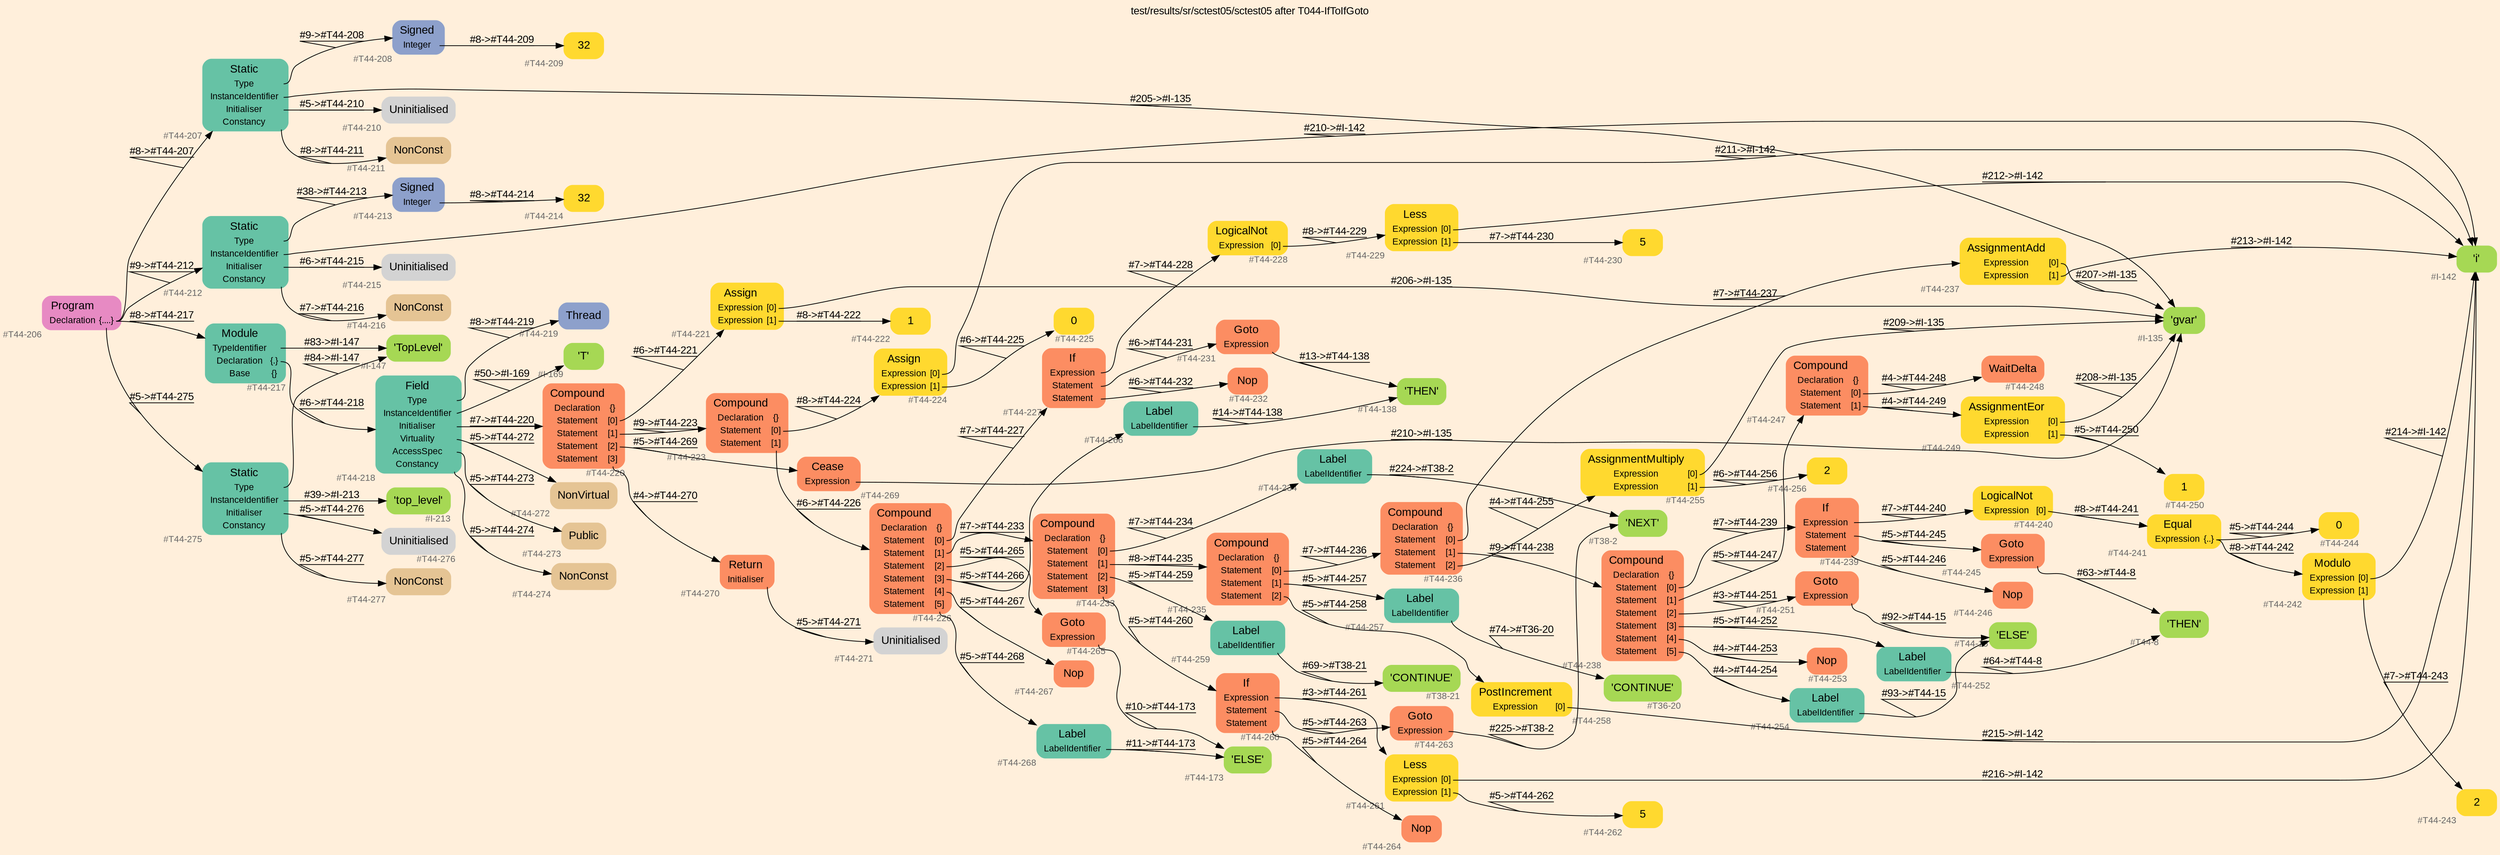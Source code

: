 digraph "test/results/sr/sctest05/sctest05 after T044-IfToIfGoto" {
label = "test/results/sr/sctest05/sctest05 after T044-IfToIfGoto"
labelloc = t
graph [
    rankdir = "LR"
    ranksep = 0.3
    bgcolor = antiquewhite1
    color = black
    fontcolor = black
    fontname = "Arial"
];
node [
    fontname = "Arial"
];
edge [
    fontname = "Arial"
];

// -------------------- node figure --------------------
// -------- block #T44-206 ----------
"#T44-206" [
    fillcolor = "/set28/4"
    xlabel = "#T44-206"
    fontsize = "12"
    fontcolor = grey40
    shape = "plaintext"
    label = <<TABLE BORDER="0" CELLBORDER="0" CELLSPACING="0">
     <TR><TD><FONT COLOR="black" POINT-SIZE="15">Program</FONT></TD></TR>
     <TR><TD><FONT COLOR="black" POINT-SIZE="12">Declaration</FONT></TD><TD PORT="port0"><FONT COLOR="black" POINT-SIZE="12">{....}</FONT></TD></TR>
    </TABLE>>
    style = "rounded,filled"
];

// -------- block #T44-207 ----------
"#T44-207" [
    fillcolor = "/set28/1"
    xlabel = "#T44-207"
    fontsize = "12"
    fontcolor = grey40
    shape = "plaintext"
    label = <<TABLE BORDER="0" CELLBORDER="0" CELLSPACING="0">
     <TR><TD><FONT COLOR="black" POINT-SIZE="15">Static</FONT></TD></TR>
     <TR><TD><FONT COLOR="black" POINT-SIZE="12">Type</FONT></TD><TD PORT="port0"></TD></TR>
     <TR><TD><FONT COLOR="black" POINT-SIZE="12">InstanceIdentifier</FONT></TD><TD PORT="port1"></TD></TR>
     <TR><TD><FONT COLOR="black" POINT-SIZE="12">Initialiser</FONT></TD><TD PORT="port2"></TD></TR>
     <TR><TD><FONT COLOR="black" POINT-SIZE="12">Constancy</FONT></TD><TD PORT="port3"></TD></TR>
    </TABLE>>
    style = "rounded,filled"
];

// -------- block #T44-208 ----------
"#T44-208" [
    fillcolor = "/set28/3"
    xlabel = "#T44-208"
    fontsize = "12"
    fontcolor = grey40
    shape = "plaintext"
    label = <<TABLE BORDER="0" CELLBORDER="0" CELLSPACING="0">
     <TR><TD><FONT COLOR="black" POINT-SIZE="15">Signed</FONT></TD></TR>
     <TR><TD><FONT COLOR="black" POINT-SIZE="12">Integer</FONT></TD><TD PORT="port0"></TD></TR>
    </TABLE>>
    style = "rounded,filled"
];

// -------- block #T44-209 ----------
"#T44-209" [
    fillcolor = "/set28/6"
    xlabel = "#T44-209"
    fontsize = "12"
    fontcolor = grey40
    shape = "plaintext"
    label = <<TABLE BORDER="0" CELLBORDER="0" CELLSPACING="0">
     <TR><TD><FONT COLOR="black" POINT-SIZE="15">32</FONT></TD></TR>
    </TABLE>>
    style = "rounded,filled"
];

// -------- block #I-135 ----------
"#I-135" [
    fillcolor = "/set28/5"
    xlabel = "#I-135"
    fontsize = "12"
    fontcolor = grey40
    shape = "plaintext"
    label = <<TABLE BORDER="0" CELLBORDER="0" CELLSPACING="0">
     <TR><TD><FONT COLOR="black" POINT-SIZE="15">'gvar'</FONT></TD></TR>
    </TABLE>>
    style = "rounded,filled"
];

// -------- block #T44-210 ----------
"#T44-210" [
    xlabel = "#T44-210"
    fontsize = "12"
    fontcolor = grey40
    shape = "plaintext"
    label = <<TABLE BORDER="0" CELLBORDER="0" CELLSPACING="0">
     <TR><TD><FONT COLOR="black" POINT-SIZE="15">Uninitialised</FONT></TD></TR>
    </TABLE>>
    style = "rounded,filled"
];

// -------- block #T44-211 ----------
"#T44-211" [
    fillcolor = "/set28/7"
    xlabel = "#T44-211"
    fontsize = "12"
    fontcolor = grey40
    shape = "plaintext"
    label = <<TABLE BORDER="0" CELLBORDER="0" CELLSPACING="0">
     <TR><TD><FONT COLOR="black" POINT-SIZE="15">NonConst</FONT></TD></TR>
    </TABLE>>
    style = "rounded,filled"
];

// -------- block #T44-212 ----------
"#T44-212" [
    fillcolor = "/set28/1"
    xlabel = "#T44-212"
    fontsize = "12"
    fontcolor = grey40
    shape = "plaintext"
    label = <<TABLE BORDER="0" CELLBORDER="0" CELLSPACING="0">
     <TR><TD><FONT COLOR="black" POINT-SIZE="15">Static</FONT></TD></TR>
     <TR><TD><FONT COLOR="black" POINT-SIZE="12">Type</FONT></TD><TD PORT="port0"></TD></TR>
     <TR><TD><FONT COLOR="black" POINT-SIZE="12">InstanceIdentifier</FONT></TD><TD PORT="port1"></TD></TR>
     <TR><TD><FONT COLOR="black" POINT-SIZE="12">Initialiser</FONT></TD><TD PORT="port2"></TD></TR>
     <TR><TD><FONT COLOR="black" POINT-SIZE="12">Constancy</FONT></TD><TD PORT="port3"></TD></TR>
    </TABLE>>
    style = "rounded,filled"
];

// -------- block #T44-213 ----------
"#T44-213" [
    fillcolor = "/set28/3"
    xlabel = "#T44-213"
    fontsize = "12"
    fontcolor = grey40
    shape = "plaintext"
    label = <<TABLE BORDER="0" CELLBORDER="0" CELLSPACING="0">
     <TR><TD><FONT COLOR="black" POINT-SIZE="15">Signed</FONT></TD></TR>
     <TR><TD><FONT COLOR="black" POINT-SIZE="12">Integer</FONT></TD><TD PORT="port0"></TD></TR>
    </TABLE>>
    style = "rounded,filled"
];

// -------- block #T44-214 ----------
"#T44-214" [
    fillcolor = "/set28/6"
    xlabel = "#T44-214"
    fontsize = "12"
    fontcolor = grey40
    shape = "plaintext"
    label = <<TABLE BORDER="0" CELLBORDER="0" CELLSPACING="0">
     <TR><TD><FONT COLOR="black" POINT-SIZE="15">32</FONT></TD></TR>
    </TABLE>>
    style = "rounded,filled"
];

// -------- block #I-142 ----------
"#I-142" [
    fillcolor = "/set28/5"
    xlabel = "#I-142"
    fontsize = "12"
    fontcolor = grey40
    shape = "plaintext"
    label = <<TABLE BORDER="0" CELLBORDER="0" CELLSPACING="0">
     <TR><TD><FONT COLOR="black" POINT-SIZE="15">'i'</FONT></TD></TR>
    </TABLE>>
    style = "rounded,filled"
];

// -------- block #T44-215 ----------
"#T44-215" [
    xlabel = "#T44-215"
    fontsize = "12"
    fontcolor = grey40
    shape = "plaintext"
    label = <<TABLE BORDER="0" CELLBORDER="0" CELLSPACING="0">
     <TR><TD><FONT COLOR="black" POINT-SIZE="15">Uninitialised</FONT></TD></TR>
    </TABLE>>
    style = "rounded,filled"
];

// -------- block #T44-216 ----------
"#T44-216" [
    fillcolor = "/set28/7"
    xlabel = "#T44-216"
    fontsize = "12"
    fontcolor = grey40
    shape = "plaintext"
    label = <<TABLE BORDER="0" CELLBORDER="0" CELLSPACING="0">
     <TR><TD><FONT COLOR="black" POINT-SIZE="15">NonConst</FONT></TD></TR>
    </TABLE>>
    style = "rounded,filled"
];

// -------- block #T44-217 ----------
"#T44-217" [
    fillcolor = "/set28/1"
    xlabel = "#T44-217"
    fontsize = "12"
    fontcolor = grey40
    shape = "plaintext"
    label = <<TABLE BORDER="0" CELLBORDER="0" CELLSPACING="0">
     <TR><TD><FONT COLOR="black" POINT-SIZE="15">Module</FONT></TD></TR>
     <TR><TD><FONT COLOR="black" POINT-SIZE="12">TypeIdentifier</FONT></TD><TD PORT="port0"></TD></TR>
     <TR><TD><FONT COLOR="black" POINT-SIZE="12">Declaration</FONT></TD><TD PORT="port1"><FONT COLOR="black" POINT-SIZE="12">{.}</FONT></TD></TR>
     <TR><TD><FONT COLOR="black" POINT-SIZE="12">Base</FONT></TD><TD PORT="port2"><FONT COLOR="black" POINT-SIZE="12">{}</FONT></TD></TR>
    </TABLE>>
    style = "rounded,filled"
];

// -------- block #I-147 ----------
"#I-147" [
    fillcolor = "/set28/5"
    xlabel = "#I-147"
    fontsize = "12"
    fontcolor = grey40
    shape = "plaintext"
    label = <<TABLE BORDER="0" CELLBORDER="0" CELLSPACING="0">
     <TR><TD><FONT COLOR="black" POINT-SIZE="15">'TopLevel'</FONT></TD></TR>
    </TABLE>>
    style = "rounded,filled"
];

// -------- block #T44-218 ----------
"#T44-218" [
    fillcolor = "/set28/1"
    xlabel = "#T44-218"
    fontsize = "12"
    fontcolor = grey40
    shape = "plaintext"
    label = <<TABLE BORDER="0" CELLBORDER="0" CELLSPACING="0">
     <TR><TD><FONT COLOR="black" POINT-SIZE="15">Field</FONT></TD></TR>
     <TR><TD><FONT COLOR="black" POINT-SIZE="12">Type</FONT></TD><TD PORT="port0"></TD></TR>
     <TR><TD><FONT COLOR="black" POINT-SIZE="12">InstanceIdentifier</FONT></TD><TD PORT="port1"></TD></TR>
     <TR><TD><FONT COLOR="black" POINT-SIZE="12">Initialiser</FONT></TD><TD PORT="port2"></TD></TR>
     <TR><TD><FONT COLOR="black" POINT-SIZE="12">Virtuality</FONT></TD><TD PORT="port3"></TD></TR>
     <TR><TD><FONT COLOR="black" POINT-SIZE="12">AccessSpec</FONT></TD><TD PORT="port4"></TD></TR>
     <TR><TD><FONT COLOR="black" POINT-SIZE="12">Constancy</FONT></TD><TD PORT="port5"></TD></TR>
    </TABLE>>
    style = "rounded,filled"
];

// -------- block #T44-219 ----------
"#T44-219" [
    fillcolor = "/set28/3"
    xlabel = "#T44-219"
    fontsize = "12"
    fontcolor = grey40
    shape = "plaintext"
    label = <<TABLE BORDER="0" CELLBORDER="0" CELLSPACING="0">
     <TR><TD><FONT COLOR="black" POINT-SIZE="15">Thread</FONT></TD></TR>
    </TABLE>>
    style = "rounded,filled"
];

// -------- block #I-169 ----------
"#I-169" [
    fillcolor = "/set28/5"
    xlabel = "#I-169"
    fontsize = "12"
    fontcolor = grey40
    shape = "plaintext"
    label = <<TABLE BORDER="0" CELLBORDER="0" CELLSPACING="0">
     <TR><TD><FONT COLOR="black" POINT-SIZE="15">'T'</FONT></TD></TR>
    </TABLE>>
    style = "rounded,filled"
];

// -------- block #T44-220 ----------
"#T44-220" [
    fillcolor = "/set28/2"
    xlabel = "#T44-220"
    fontsize = "12"
    fontcolor = grey40
    shape = "plaintext"
    label = <<TABLE BORDER="0" CELLBORDER="0" CELLSPACING="0">
     <TR><TD><FONT COLOR="black" POINT-SIZE="15">Compound</FONT></TD></TR>
     <TR><TD><FONT COLOR="black" POINT-SIZE="12">Declaration</FONT></TD><TD PORT="port0"><FONT COLOR="black" POINT-SIZE="12">{}</FONT></TD></TR>
     <TR><TD><FONT COLOR="black" POINT-SIZE="12">Statement</FONT></TD><TD PORT="port1"><FONT COLOR="black" POINT-SIZE="12">[0]</FONT></TD></TR>
     <TR><TD><FONT COLOR="black" POINT-SIZE="12">Statement</FONT></TD><TD PORT="port2"><FONT COLOR="black" POINT-SIZE="12">[1]</FONT></TD></TR>
     <TR><TD><FONT COLOR="black" POINT-SIZE="12">Statement</FONT></TD><TD PORT="port3"><FONT COLOR="black" POINT-SIZE="12">[2]</FONT></TD></TR>
     <TR><TD><FONT COLOR="black" POINT-SIZE="12">Statement</FONT></TD><TD PORT="port4"><FONT COLOR="black" POINT-SIZE="12">[3]</FONT></TD></TR>
    </TABLE>>
    style = "rounded,filled"
];

// -------- block #T44-221 ----------
"#T44-221" [
    fillcolor = "/set28/6"
    xlabel = "#T44-221"
    fontsize = "12"
    fontcolor = grey40
    shape = "plaintext"
    label = <<TABLE BORDER="0" CELLBORDER="0" CELLSPACING="0">
     <TR><TD><FONT COLOR="black" POINT-SIZE="15">Assign</FONT></TD></TR>
     <TR><TD><FONT COLOR="black" POINT-SIZE="12">Expression</FONT></TD><TD PORT="port0"><FONT COLOR="black" POINT-SIZE="12">[0]</FONT></TD></TR>
     <TR><TD><FONT COLOR="black" POINT-SIZE="12">Expression</FONT></TD><TD PORT="port1"><FONT COLOR="black" POINT-SIZE="12">[1]</FONT></TD></TR>
    </TABLE>>
    style = "rounded,filled"
];

// -------- block #T44-222 ----------
"#T44-222" [
    fillcolor = "/set28/6"
    xlabel = "#T44-222"
    fontsize = "12"
    fontcolor = grey40
    shape = "plaintext"
    label = <<TABLE BORDER="0" CELLBORDER="0" CELLSPACING="0">
     <TR><TD><FONT COLOR="black" POINT-SIZE="15">1</FONT></TD></TR>
    </TABLE>>
    style = "rounded,filled"
];

// -------- block #T44-223 ----------
"#T44-223" [
    fillcolor = "/set28/2"
    xlabel = "#T44-223"
    fontsize = "12"
    fontcolor = grey40
    shape = "plaintext"
    label = <<TABLE BORDER="0" CELLBORDER="0" CELLSPACING="0">
     <TR><TD><FONT COLOR="black" POINT-SIZE="15">Compound</FONT></TD></TR>
     <TR><TD><FONT COLOR="black" POINT-SIZE="12">Declaration</FONT></TD><TD PORT="port0"><FONT COLOR="black" POINT-SIZE="12">{}</FONT></TD></TR>
     <TR><TD><FONT COLOR="black" POINT-SIZE="12">Statement</FONT></TD><TD PORT="port1"><FONT COLOR="black" POINT-SIZE="12">[0]</FONT></TD></TR>
     <TR><TD><FONT COLOR="black" POINT-SIZE="12">Statement</FONT></TD><TD PORT="port2"><FONT COLOR="black" POINT-SIZE="12">[1]</FONT></TD></TR>
    </TABLE>>
    style = "rounded,filled"
];

// -------- block #T44-224 ----------
"#T44-224" [
    fillcolor = "/set28/6"
    xlabel = "#T44-224"
    fontsize = "12"
    fontcolor = grey40
    shape = "plaintext"
    label = <<TABLE BORDER="0" CELLBORDER="0" CELLSPACING="0">
     <TR><TD><FONT COLOR="black" POINT-SIZE="15">Assign</FONT></TD></TR>
     <TR><TD><FONT COLOR="black" POINT-SIZE="12">Expression</FONT></TD><TD PORT="port0"><FONT COLOR="black" POINT-SIZE="12">[0]</FONT></TD></TR>
     <TR><TD><FONT COLOR="black" POINT-SIZE="12">Expression</FONT></TD><TD PORT="port1"><FONT COLOR="black" POINT-SIZE="12">[1]</FONT></TD></TR>
    </TABLE>>
    style = "rounded,filled"
];

// -------- block #T44-225 ----------
"#T44-225" [
    fillcolor = "/set28/6"
    xlabel = "#T44-225"
    fontsize = "12"
    fontcolor = grey40
    shape = "plaintext"
    label = <<TABLE BORDER="0" CELLBORDER="0" CELLSPACING="0">
     <TR><TD><FONT COLOR="black" POINT-SIZE="15">0</FONT></TD></TR>
    </TABLE>>
    style = "rounded,filled"
];

// -------- block #T44-226 ----------
"#T44-226" [
    fillcolor = "/set28/2"
    xlabel = "#T44-226"
    fontsize = "12"
    fontcolor = grey40
    shape = "plaintext"
    label = <<TABLE BORDER="0" CELLBORDER="0" CELLSPACING="0">
     <TR><TD><FONT COLOR="black" POINT-SIZE="15">Compound</FONT></TD></TR>
     <TR><TD><FONT COLOR="black" POINT-SIZE="12">Declaration</FONT></TD><TD PORT="port0"><FONT COLOR="black" POINT-SIZE="12">{}</FONT></TD></TR>
     <TR><TD><FONT COLOR="black" POINT-SIZE="12">Statement</FONT></TD><TD PORT="port1"><FONT COLOR="black" POINT-SIZE="12">[0]</FONT></TD></TR>
     <TR><TD><FONT COLOR="black" POINT-SIZE="12">Statement</FONT></TD><TD PORT="port2"><FONT COLOR="black" POINT-SIZE="12">[1]</FONT></TD></TR>
     <TR><TD><FONT COLOR="black" POINT-SIZE="12">Statement</FONT></TD><TD PORT="port3"><FONT COLOR="black" POINT-SIZE="12">[2]</FONT></TD></TR>
     <TR><TD><FONT COLOR="black" POINT-SIZE="12">Statement</FONT></TD><TD PORT="port4"><FONT COLOR="black" POINT-SIZE="12">[3]</FONT></TD></TR>
     <TR><TD><FONT COLOR="black" POINT-SIZE="12">Statement</FONT></TD><TD PORT="port5"><FONT COLOR="black" POINT-SIZE="12">[4]</FONT></TD></TR>
     <TR><TD><FONT COLOR="black" POINT-SIZE="12">Statement</FONT></TD><TD PORT="port6"><FONT COLOR="black" POINT-SIZE="12">[5]</FONT></TD></TR>
    </TABLE>>
    style = "rounded,filled"
];

// -------- block #T44-227 ----------
"#T44-227" [
    fillcolor = "/set28/2"
    xlabel = "#T44-227"
    fontsize = "12"
    fontcolor = grey40
    shape = "plaintext"
    label = <<TABLE BORDER="0" CELLBORDER="0" CELLSPACING="0">
     <TR><TD><FONT COLOR="black" POINT-SIZE="15">If</FONT></TD></TR>
     <TR><TD><FONT COLOR="black" POINT-SIZE="12">Expression</FONT></TD><TD PORT="port0"></TD></TR>
     <TR><TD><FONT COLOR="black" POINT-SIZE="12">Statement</FONT></TD><TD PORT="port1"></TD></TR>
     <TR><TD><FONT COLOR="black" POINT-SIZE="12">Statement</FONT></TD><TD PORT="port2"></TD></TR>
    </TABLE>>
    style = "rounded,filled"
];

// -------- block #T44-228 ----------
"#T44-228" [
    fillcolor = "/set28/6"
    xlabel = "#T44-228"
    fontsize = "12"
    fontcolor = grey40
    shape = "plaintext"
    label = <<TABLE BORDER="0" CELLBORDER="0" CELLSPACING="0">
     <TR><TD><FONT COLOR="black" POINT-SIZE="15">LogicalNot</FONT></TD></TR>
     <TR><TD><FONT COLOR="black" POINT-SIZE="12">Expression</FONT></TD><TD PORT="port0"><FONT COLOR="black" POINT-SIZE="12">[0]</FONT></TD></TR>
    </TABLE>>
    style = "rounded,filled"
];

// -------- block #T44-229 ----------
"#T44-229" [
    fillcolor = "/set28/6"
    xlabel = "#T44-229"
    fontsize = "12"
    fontcolor = grey40
    shape = "plaintext"
    label = <<TABLE BORDER="0" CELLBORDER="0" CELLSPACING="0">
     <TR><TD><FONT COLOR="black" POINT-SIZE="15">Less</FONT></TD></TR>
     <TR><TD><FONT COLOR="black" POINT-SIZE="12">Expression</FONT></TD><TD PORT="port0"><FONT COLOR="black" POINT-SIZE="12">[0]</FONT></TD></TR>
     <TR><TD><FONT COLOR="black" POINT-SIZE="12">Expression</FONT></TD><TD PORT="port1"><FONT COLOR="black" POINT-SIZE="12">[1]</FONT></TD></TR>
    </TABLE>>
    style = "rounded,filled"
];

// -------- block #T44-230 ----------
"#T44-230" [
    fillcolor = "/set28/6"
    xlabel = "#T44-230"
    fontsize = "12"
    fontcolor = grey40
    shape = "plaintext"
    label = <<TABLE BORDER="0" CELLBORDER="0" CELLSPACING="0">
     <TR><TD><FONT COLOR="black" POINT-SIZE="15">5</FONT></TD></TR>
    </TABLE>>
    style = "rounded,filled"
];

// -------- block #T44-231 ----------
"#T44-231" [
    fillcolor = "/set28/2"
    xlabel = "#T44-231"
    fontsize = "12"
    fontcolor = grey40
    shape = "plaintext"
    label = <<TABLE BORDER="0" CELLBORDER="0" CELLSPACING="0">
     <TR><TD><FONT COLOR="black" POINT-SIZE="15">Goto</FONT></TD></TR>
     <TR><TD><FONT COLOR="black" POINT-SIZE="12">Expression</FONT></TD><TD PORT="port0"></TD></TR>
    </TABLE>>
    style = "rounded,filled"
];

// -------- block #T44-138 ----------
"#T44-138" [
    fillcolor = "/set28/5"
    xlabel = "#T44-138"
    fontsize = "12"
    fontcolor = grey40
    shape = "plaintext"
    label = <<TABLE BORDER="0" CELLBORDER="0" CELLSPACING="0">
     <TR><TD><FONT COLOR="black" POINT-SIZE="15">'THEN'</FONT></TD></TR>
    </TABLE>>
    style = "rounded,filled"
];

// -------- block #T44-232 ----------
"#T44-232" [
    fillcolor = "/set28/2"
    xlabel = "#T44-232"
    fontsize = "12"
    fontcolor = grey40
    shape = "plaintext"
    label = <<TABLE BORDER="0" CELLBORDER="0" CELLSPACING="0">
     <TR><TD><FONT COLOR="black" POINT-SIZE="15">Nop</FONT></TD></TR>
    </TABLE>>
    style = "rounded,filled"
];

// -------- block #T44-233 ----------
"#T44-233" [
    fillcolor = "/set28/2"
    xlabel = "#T44-233"
    fontsize = "12"
    fontcolor = grey40
    shape = "plaintext"
    label = <<TABLE BORDER="0" CELLBORDER="0" CELLSPACING="0">
     <TR><TD><FONT COLOR="black" POINT-SIZE="15">Compound</FONT></TD></TR>
     <TR><TD><FONT COLOR="black" POINT-SIZE="12">Declaration</FONT></TD><TD PORT="port0"><FONT COLOR="black" POINT-SIZE="12">{}</FONT></TD></TR>
     <TR><TD><FONT COLOR="black" POINT-SIZE="12">Statement</FONT></TD><TD PORT="port1"><FONT COLOR="black" POINT-SIZE="12">[0]</FONT></TD></TR>
     <TR><TD><FONT COLOR="black" POINT-SIZE="12">Statement</FONT></TD><TD PORT="port2"><FONT COLOR="black" POINT-SIZE="12">[1]</FONT></TD></TR>
     <TR><TD><FONT COLOR="black" POINT-SIZE="12">Statement</FONT></TD><TD PORT="port3"><FONT COLOR="black" POINT-SIZE="12">[2]</FONT></TD></TR>
     <TR><TD><FONT COLOR="black" POINT-SIZE="12">Statement</FONT></TD><TD PORT="port4"><FONT COLOR="black" POINT-SIZE="12">[3]</FONT></TD></TR>
    </TABLE>>
    style = "rounded,filled"
];

// -------- block #T44-234 ----------
"#T44-234" [
    fillcolor = "/set28/1"
    xlabel = "#T44-234"
    fontsize = "12"
    fontcolor = grey40
    shape = "plaintext"
    label = <<TABLE BORDER="0" CELLBORDER="0" CELLSPACING="0">
     <TR><TD><FONT COLOR="black" POINT-SIZE="15">Label</FONT></TD></TR>
     <TR><TD><FONT COLOR="black" POINT-SIZE="12">LabelIdentifier</FONT></TD><TD PORT="port0"></TD></TR>
    </TABLE>>
    style = "rounded,filled"
];

// -------- block #T38-2 ----------
"#T38-2" [
    fillcolor = "/set28/5"
    xlabel = "#T38-2"
    fontsize = "12"
    fontcolor = grey40
    shape = "plaintext"
    label = <<TABLE BORDER="0" CELLBORDER="0" CELLSPACING="0">
     <TR><TD><FONT COLOR="black" POINT-SIZE="15">'NEXT'</FONT></TD></TR>
    </TABLE>>
    style = "rounded,filled"
];

// -------- block #T44-235 ----------
"#T44-235" [
    fillcolor = "/set28/2"
    xlabel = "#T44-235"
    fontsize = "12"
    fontcolor = grey40
    shape = "plaintext"
    label = <<TABLE BORDER="0" CELLBORDER="0" CELLSPACING="0">
     <TR><TD><FONT COLOR="black" POINT-SIZE="15">Compound</FONT></TD></TR>
     <TR><TD><FONT COLOR="black" POINT-SIZE="12">Declaration</FONT></TD><TD PORT="port0"><FONT COLOR="black" POINT-SIZE="12">{}</FONT></TD></TR>
     <TR><TD><FONT COLOR="black" POINT-SIZE="12">Statement</FONT></TD><TD PORT="port1"><FONT COLOR="black" POINT-SIZE="12">[0]</FONT></TD></TR>
     <TR><TD><FONT COLOR="black" POINT-SIZE="12">Statement</FONT></TD><TD PORT="port2"><FONT COLOR="black" POINT-SIZE="12">[1]</FONT></TD></TR>
     <TR><TD><FONT COLOR="black" POINT-SIZE="12">Statement</FONT></TD><TD PORT="port3"><FONT COLOR="black" POINT-SIZE="12">[2]</FONT></TD></TR>
    </TABLE>>
    style = "rounded,filled"
];

// -------- block #T44-236 ----------
"#T44-236" [
    fillcolor = "/set28/2"
    xlabel = "#T44-236"
    fontsize = "12"
    fontcolor = grey40
    shape = "plaintext"
    label = <<TABLE BORDER="0" CELLBORDER="0" CELLSPACING="0">
     <TR><TD><FONT COLOR="black" POINT-SIZE="15">Compound</FONT></TD></TR>
     <TR><TD><FONT COLOR="black" POINT-SIZE="12">Declaration</FONT></TD><TD PORT="port0"><FONT COLOR="black" POINT-SIZE="12">{}</FONT></TD></TR>
     <TR><TD><FONT COLOR="black" POINT-SIZE="12">Statement</FONT></TD><TD PORT="port1"><FONT COLOR="black" POINT-SIZE="12">[0]</FONT></TD></TR>
     <TR><TD><FONT COLOR="black" POINT-SIZE="12">Statement</FONT></TD><TD PORT="port2"><FONT COLOR="black" POINT-SIZE="12">[1]</FONT></TD></TR>
     <TR><TD><FONT COLOR="black" POINT-SIZE="12">Statement</FONT></TD><TD PORT="port3"><FONT COLOR="black" POINT-SIZE="12">[2]</FONT></TD></TR>
    </TABLE>>
    style = "rounded,filled"
];

// -------- block #T44-237 ----------
"#T44-237" [
    fillcolor = "/set28/6"
    xlabel = "#T44-237"
    fontsize = "12"
    fontcolor = grey40
    shape = "plaintext"
    label = <<TABLE BORDER="0" CELLBORDER="0" CELLSPACING="0">
     <TR><TD><FONT COLOR="black" POINT-SIZE="15">AssignmentAdd</FONT></TD></TR>
     <TR><TD><FONT COLOR="black" POINT-SIZE="12">Expression</FONT></TD><TD PORT="port0"><FONT COLOR="black" POINT-SIZE="12">[0]</FONT></TD></TR>
     <TR><TD><FONT COLOR="black" POINT-SIZE="12">Expression</FONT></TD><TD PORT="port1"><FONT COLOR="black" POINT-SIZE="12">[1]</FONT></TD></TR>
    </TABLE>>
    style = "rounded,filled"
];

// -------- block #T44-238 ----------
"#T44-238" [
    fillcolor = "/set28/2"
    xlabel = "#T44-238"
    fontsize = "12"
    fontcolor = grey40
    shape = "plaintext"
    label = <<TABLE BORDER="0" CELLBORDER="0" CELLSPACING="0">
     <TR><TD><FONT COLOR="black" POINT-SIZE="15">Compound</FONT></TD></TR>
     <TR><TD><FONT COLOR="black" POINT-SIZE="12">Declaration</FONT></TD><TD PORT="port0"><FONT COLOR="black" POINT-SIZE="12">{}</FONT></TD></TR>
     <TR><TD><FONT COLOR="black" POINT-SIZE="12">Statement</FONT></TD><TD PORT="port1"><FONT COLOR="black" POINT-SIZE="12">[0]</FONT></TD></TR>
     <TR><TD><FONT COLOR="black" POINT-SIZE="12">Statement</FONT></TD><TD PORT="port2"><FONT COLOR="black" POINT-SIZE="12">[1]</FONT></TD></TR>
     <TR><TD><FONT COLOR="black" POINT-SIZE="12">Statement</FONT></TD><TD PORT="port3"><FONT COLOR="black" POINT-SIZE="12">[2]</FONT></TD></TR>
     <TR><TD><FONT COLOR="black" POINT-SIZE="12">Statement</FONT></TD><TD PORT="port4"><FONT COLOR="black" POINT-SIZE="12">[3]</FONT></TD></TR>
     <TR><TD><FONT COLOR="black" POINT-SIZE="12">Statement</FONT></TD><TD PORT="port5"><FONT COLOR="black" POINT-SIZE="12">[4]</FONT></TD></TR>
     <TR><TD><FONT COLOR="black" POINT-SIZE="12">Statement</FONT></TD><TD PORT="port6"><FONT COLOR="black" POINT-SIZE="12">[5]</FONT></TD></TR>
    </TABLE>>
    style = "rounded,filled"
];

// -------- block #T44-239 ----------
"#T44-239" [
    fillcolor = "/set28/2"
    xlabel = "#T44-239"
    fontsize = "12"
    fontcolor = grey40
    shape = "plaintext"
    label = <<TABLE BORDER="0" CELLBORDER="0" CELLSPACING="0">
     <TR><TD><FONT COLOR="black" POINT-SIZE="15">If</FONT></TD></TR>
     <TR><TD><FONT COLOR="black" POINT-SIZE="12">Expression</FONT></TD><TD PORT="port0"></TD></TR>
     <TR><TD><FONT COLOR="black" POINT-SIZE="12">Statement</FONT></TD><TD PORT="port1"></TD></TR>
     <TR><TD><FONT COLOR="black" POINT-SIZE="12">Statement</FONT></TD><TD PORT="port2"></TD></TR>
    </TABLE>>
    style = "rounded,filled"
];

// -------- block #T44-240 ----------
"#T44-240" [
    fillcolor = "/set28/6"
    xlabel = "#T44-240"
    fontsize = "12"
    fontcolor = grey40
    shape = "plaintext"
    label = <<TABLE BORDER="0" CELLBORDER="0" CELLSPACING="0">
     <TR><TD><FONT COLOR="black" POINT-SIZE="15">LogicalNot</FONT></TD></TR>
     <TR><TD><FONT COLOR="black" POINT-SIZE="12">Expression</FONT></TD><TD PORT="port0"><FONT COLOR="black" POINT-SIZE="12">[0]</FONT></TD></TR>
    </TABLE>>
    style = "rounded,filled"
];

// -------- block #T44-241 ----------
"#T44-241" [
    fillcolor = "/set28/6"
    xlabel = "#T44-241"
    fontsize = "12"
    fontcolor = grey40
    shape = "plaintext"
    label = <<TABLE BORDER="0" CELLBORDER="0" CELLSPACING="0">
     <TR><TD><FONT COLOR="black" POINT-SIZE="15">Equal</FONT></TD></TR>
     <TR><TD><FONT COLOR="black" POINT-SIZE="12">Expression</FONT></TD><TD PORT="port0"><FONT COLOR="black" POINT-SIZE="12">{..}</FONT></TD></TR>
    </TABLE>>
    style = "rounded,filled"
];

// -------- block #T44-242 ----------
"#T44-242" [
    fillcolor = "/set28/6"
    xlabel = "#T44-242"
    fontsize = "12"
    fontcolor = grey40
    shape = "plaintext"
    label = <<TABLE BORDER="0" CELLBORDER="0" CELLSPACING="0">
     <TR><TD><FONT COLOR="black" POINT-SIZE="15">Modulo</FONT></TD></TR>
     <TR><TD><FONT COLOR="black" POINT-SIZE="12">Expression</FONT></TD><TD PORT="port0"><FONT COLOR="black" POINT-SIZE="12">[0]</FONT></TD></TR>
     <TR><TD><FONT COLOR="black" POINT-SIZE="12">Expression</FONT></TD><TD PORT="port1"><FONT COLOR="black" POINT-SIZE="12">[1]</FONT></TD></TR>
    </TABLE>>
    style = "rounded,filled"
];

// -------- block #T44-243 ----------
"#T44-243" [
    fillcolor = "/set28/6"
    xlabel = "#T44-243"
    fontsize = "12"
    fontcolor = grey40
    shape = "plaintext"
    label = <<TABLE BORDER="0" CELLBORDER="0" CELLSPACING="0">
     <TR><TD><FONT COLOR="black" POINT-SIZE="15">2</FONT></TD></TR>
    </TABLE>>
    style = "rounded,filled"
];

// -------- block #T44-244 ----------
"#T44-244" [
    fillcolor = "/set28/6"
    xlabel = "#T44-244"
    fontsize = "12"
    fontcolor = grey40
    shape = "plaintext"
    label = <<TABLE BORDER="0" CELLBORDER="0" CELLSPACING="0">
     <TR><TD><FONT COLOR="black" POINT-SIZE="15">0</FONT></TD></TR>
    </TABLE>>
    style = "rounded,filled"
];

// -------- block #T44-245 ----------
"#T44-245" [
    fillcolor = "/set28/2"
    xlabel = "#T44-245"
    fontsize = "12"
    fontcolor = grey40
    shape = "plaintext"
    label = <<TABLE BORDER="0" CELLBORDER="0" CELLSPACING="0">
     <TR><TD><FONT COLOR="black" POINT-SIZE="15">Goto</FONT></TD></TR>
     <TR><TD><FONT COLOR="black" POINT-SIZE="12">Expression</FONT></TD><TD PORT="port0"></TD></TR>
    </TABLE>>
    style = "rounded,filled"
];

// -------- block #T44-8 ----------
"#T44-8" [
    fillcolor = "/set28/5"
    xlabel = "#T44-8"
    fontsize = "12"
    fontcolor = grey40
    shape = "plaintext"
    label = <<TABLE BORDER="0" CELLBORDER="0" CELLSPACING="0">
     <TR><TD><FONT COLOR="black" POINT-SIZE="15">'THEN'</FONT></TD></TR>
    </TABLE>>
    style = "rounded,filled"
];

// -------- block #T44-246 ----------
"#T44-246" [
    fillcolor = "/set28/2"
    xlabel = "#T44-246"
    fontsize = "12"
    fontcolor = grey40
    shape = "plaintext"
    label = <<TABLE BORDER="0" CELLBORDER="0" CELLSPACING="0">
     <TR><TD><FONT COLOR="black" POINT-SIZE="15">Nop</FONT></TD></TR>
    </TABLE>>
    style = "rounded,filled"
];

// -------- block #T44-247 ----------
"#T44-247" [
    fillcolor = "/set28/2"
    xlabel = "#T44-247"
    fontsize = "12"
    fontcolor = grey40
    shape = "plaintext"
    label = <<TABLE BORDER="0" CELLBORDER="0" CELLSPACING="0">
     <TR><TD><FONT COLOR="black" POINT-SIZE="15">Compound</FONT></TD></TR>
     <TR><TD><FONT COLOR="black" POINT-SIZE="12">Declaration</FONT></TD><TD PORT="port0"><FONT COLOR="black" POINT-SIZE="12">{}</FONT></TD></TR>
     <TR><TD><FONT COLOR="black" POINT-SIZE="12">Statement</FONT></TD><TD PORT="port1"><FONT COLOR="black" POINT-SIZE="12">[0]</FONT></TD></TR>
     <TR><TD><FONT COLOR="black" POINT-SIZE="12">Statement</FONT></TD><TD PORT="port2"><FONT COLOR="black" POINT-SIZE="12">[1]</FONT></TD></TR>
    </TABLE>>
    style = "rounded,filled"
];

// -------- block #T44-248 ----------
"#T44-248" [
    fillcolor = "/set28/2"
    xlabel = "#T44-248"
    fontsize = "12"
    fontcolor = grey40
    shape = "plaintext"
    label = <<TABLE BORDER="0" CELLBORDER="0" CELLSPACING="0">
     <TR><TD><FONT COLOR="black" POINT-SIZE="15">WaitDelta</FONT></TD></TR>
    </TABLE>>
    style = "rounded,filled"
];

// -------- block #T44-249 ----------
"#T44-249" [
    fillcolor = "/set28/6"
    xlabel = "#T44-249"
    fontsize = "12"
    fontcolor = grey40
    shape = "plaintext"
    label = <<TABLE BORDER="0" CELLBORDER="0" CELLSPACING="0">
     <TR><TD><FONT COLOR="black" POINT-SIZE="15">AssignmentEor</FONT></TD></TR>
     <TR><TD><FONT COLOR="black" POINT-SIZE="12">Expression</FONT></TD><TD PORT="port0"><FONT COLOR="black" POINT-SIZE="12">[0]</FONT></TD></TR>
     <TR><TD><FONT COLOR="black" POINT-SIZE="12">Expression</FONT></TD><TD PORT="port1"><FONT COLOR="black" POINT-SIZE="12">[1]</FONT></TD></TR>
    </TABLE>>
    style = "rounded,filled"
];

// -------- block #T44-250 ----------
"#T44-250" [
    fillcolor = "/set28/6"
    xlabel = "#T44-250"
    fontsize = "12"
    fontcolor = grey40
    shape = "plaintext"
    label = <<TABLE BORDER="0" CELLBORDER="0" CELLSPACING="0">
     <TR><TD><FONT COLOR="black" POINT-SIZE="15">1</FONT></TD></TR>
    </TABLE>>
    style = "rounded,filled"
];

// -------- block #T44-251 ----------
"#T44-251" [
    fillcolor = "/set28/2"
    xlabel = "#T44-251"
    fontsize = "12"
    fontcolor = grey40
    shape = "plaintext"
    label = <<TABLE BORDER="0" CELLBORDER="0" CELLSPACING="0">
     <TR><TD><FONT COLOR="black" POINT-SIZE="15">Goto</FONT></TD></TR>
     <TR><TD><FONT COLOR="black" POINT-SIZE="12">Expression</FONT></TD><TD PORT="port0"></TD></TR>
    </TABLE>>
    style = "rounded,filled"
];

// -------- block #T44-15 ----------
"#T44-15" [
    fillcolor = "/set28/5"
    xlabel = "#T44-15"
    fontsize = "12"
    fontcolor = grey40
    shape = "plaintext"
    label = <<TABLE BORDER="0" CELLBORDER="0" CELLSPACING="0">
     <TR><TD><FONT COLOR="black" POINT-SIZE="15">'ELSE'</FONT></TD></TR>
    </TABLE>>
    style = "rounded,filled"
];

// -------- block #T44-252 ----------
"#T44-252" [
    fillcolor = "/set28/1"
    xlabel = "#T44-252"
    fontsize = "12"
    fontcolor = grey40
    shape = "plaintext"
    label = <<TABLE BORDER="0" CELLBORDER="0" CELLSPACING="0">
     <TR><TD><FONT COLOR="black" POINT-SIZE="15">Label</FONT></TD></TR>
     <TR><TD><FONT COLOR="black" POINT-SIZE="12">LabelIdentifier</FONT></TD><TD PORT="port0"></TD></TR>
    </TABLE>>
    style = "rounded,filled"
];

// -------- block #T44-253 ----------
"#T44-253" [
    fillcolor = "/set28/2"
    xlabel = "#T44-253"
    fontsize = "12"
    fontcolor = grey40
    shape = "plaintext"
    label = <<TABLE BORDER="0" CELLBORDER="0" CELLSPACING="0">
     <TR><TD><FONT COLOR="black" POINT-SIZE="15">Nop</FONT></TD></TR>
    </TABLE>>
    style = "rounded,filled"
];

// -------- block #T44-254 ----------
"#T44-254" [
    fillcolor = "/set28/1"
    xlabel = "#T44-254"
    fontsize = "12"
    fontcolor = grey40
    shape = "plaintext"
    label = <<TABLE BORDER="0" CELLBORDER="0" CELLSPACING="0">
     <TR><TD><FONT COLOR="black" POINT-SIZE="15">Label</FONT></TD></TR>
     <TR><TD><FONT COLOR="black" POINT-SIZE="12">LabelIdentifier</FONT></TD><TD PORT="port0"></TD></TR>
    </TABLE>>
    style = "rounded,filled"
];

// -------- block #T44-255 ----------
"#T44-255" [
    fillcolor = "/set28/6"
    xlabel = "#T44-255"
    fontsize = "12"
    fontcolor = grey40
    shape = "plaintext"
    label = <<TABLE BORDER="0" CELLBORDER="0" CELLSPACING="0">
     <TR><TD><FONT COLOR="black" POINT-SIZE="15">AssignmentMultiply</FONT></TD></TR>
     <TR><TD><FONT COLOR="black" POINT-SIZE="12">Expression</FONT></TD><TD PORT="port0"><FONT COLOR="black" POINT-SIZE="12">[0]</FONT></TD></TR>
     <TR><TD><FONT COLOR="black" POINT-SIZE="12">Expression</FONT></TD><TD PORT="port1"><FONT COLOR="black" POINT-SIZE="12">[1]</FONT></TD></TR>
    </TABLE>>
    style = "rounded,filled"
];

// -------- block #T44-256 ----------
"#T44-256" [
    fillcolor = "/set28/6"
    xlabel = "#T44-256"
    fontsize = "12"
    fontcolor = grey40
    shape = "plaintext"
    label = <<TABLE BORDER="0" CELLBORDER="0" CELLSPACING="0">
     <TR><TD><FONT COLOR="black" POINT-SIZE="15">2</FONT></TD></TR>
    </TABLE>>
    style = "rounded,filled"
];

// -------- block #T44-257 ----------
"#T44-257" [
    fillcolor = "/set28/1"
    xlabel = "#T44-257"
    fontsize = "12"
    fontcolor = grey40
    shape = "plaintext"
    label = <<TABLE BORDER="0" CELLBORDER="0" CELLSPACING="0">
     <TR><TD><FONT COLOR="black" POINT-SIZE="15">Label</FONT></TD></TR>
     <TR><TD><FONT COLOR="black" POINT-SIZE="12">LabelIdentifier</FONT></TD><TD PORT="port0"></TD></TR>
    </TABLE>>
    style = "rounded,filled"
];

// -------- block #T36-20 ----------
"#T36-20" [
    fillcolor = "/set28/5"
    xlabel = "#T36-20"
    fontsize = "12"
    fontcolor = grey40
    shape = "plaintext"
    label = <<TABLE BORDER="0" CELLBORDER="0" CELLSPACING="0">
     <TR><TD><FONT COLOR="black" POINT-SIZE="15">'CONTINUE'</FONT></TD></TR>
    </TABLE>>
    style = "rounded,filled"
];

// -------- block #T44-258 ----------
"#T44-258" [
    fillcolor = "/set28/6"
    xlabel = "#T44-258"
    fontsize = "12"
    fontcolor = grey40
    shape = "plaintext"
    label = <<TABLE BORDER="0" CELLBORDER="0" CELLSPACING="0">
     <TR><TD><FONT COLOR="black" POINT-SIZE="15">PostIncrement</FONT></TD></TR>
     <TR><TD><FONT COLOR="black" POINT-SIZE="12">Expression</FONT></TD><TD PORT="port0"><FONT COLOR="black" POINT-SIZE="12">[0]</FONT></TD></TR>
    </TABLE>>
    style = "rounded,filled"
];

// -------- block #T44-259 ----------
"#T44-259" [
    fillcolor = "/set28/1"
    xlabel = "#T44-259"
    fontsize = "12"
    fontcolor = grey40
    shape = "plaintext"
    label = <<TABLE BORDER="0" CELLBORDER="0" CELLSPACING="0">
     <TR><TD><FONT COLOR="black" POINT-SIZE="15">Label</FONT></TD></TR>
     <TR><TD><FONT COLOR="black" POINT-SIZE="12">LabelIdentifier</FONT></TD><TD PORT="port0"></TD></TR>
    </TABLE>>
    style = "rounded,filled"
];

// -------- block #T38-21 ----------
"#T38-21" [
    fillcolor = "/set28/5"
    xlabel = "#T38-21"
    fontsize = "12"
    fontcolor = grey40
    shape = "plaintext"
    label = <<TABLE BORDER="0" CELLBORDER="0" CELLSPACING="0">
     <TR><TD><FONT COLOR="black" POINT-SIZE="15">'CONTINUE'</FONT></TD></TR>
    </TABLE>>
    style = "rounded,filled"
];

// -------- block #T44-260 ----------
"#T44-260" [
    fillcolor = "/set28/2"
    xlabel = "#T44-260"
    fontsize = "12"
    fontcolor = grey40
    shape = "plaintext"
    label = <<TABLE BORDER="0" CELLBORDER="0" CELLSPACING="0">
     <TR><TD><FONT COLOR="black" POINT-SIZE="15">If</FONT></TD></TR>
     <TR><TD><FONT COLOR="black" POINT-SIZE="12">Expression</FONT></TD><TD PORT="port0"></TD></TR>
     <TR><TD><FONT COLOR="black" POINT-SIZE="12">Statement</FONT></TD><TD PORT="port1"></TD></TR>
     <TR><TD><FONT COLOR="black" POINT-SIZE="12">Statement</FONT></TD><TD PORT="port2"></TD></TR>
    </TABLE>>
    style = "rounded,filled"
];

// -------- block #T44-261 ----------
"#T44-261" [
    fillcolor = "/set28/6"
    xlabel = "#T44-261"
    fontsize = "12"
    fontcolor = grey40
    shape = "plaintext"
    label = <<TABLE BORDER="0" CELLBORDER="0" CELLSPACING="0">
     <TR><TD><FONT COLOR="black" POINT-SIZE="15">Less</FONT></TD></TR>
     <TR><TD><FONT COLOR="black" POINT-SIZE="12">Expression</FONT></TD><TD PORT="port0"><FONT COLOR="black" POINT-SIZE="12">[0]</FONT></TD></TR>
     <TR><TD><FONT COLOR="black" POINT-SIZE="12">Expression</FONT></TD><TD PORT="port1"><FONT COLOR="black" POINT-SIZE="12">[1]</FONT></TD></TR>
    </TABLE>>
    style = "rounded,filled"
];

// -------- block #T44-262 ----------
"#T44-262" [
    fillcolor = "/set28/6"
    xlabel = "#T44-262"
    fontsize = "12"
    fontcolor = grey40
    shape = "plaintext"
    label = <<TABLE BORDER="0" CELLBORDER="0" CELLSPACING="0">
     <TR><TD><FONT COLOR="black" POINT-SIZE="15">5</FONT></TD></TR>
    </TABLE>>
    style = "rounded,filled"
];

// -------- block #T44-263 ----------
"#T44-263" [
    fillcolor = "/set28/2"
    xlabel = "#T44-263"
    fontsize = "12"
    fontcolor = grey40
    shape = "plaintext"
    label = <<TABLE BORDER="0" CELLBORDER="0" CELLSPACING="0">
     <TR><TD><FONT COLOR="black" POINT-SIZE="15">Goto</FONT></TD></TR>
     <TR><TD><FONT COLOR="black" POINT-SIZE="12">Expression</FONT></TD><TD PORT="port0"></TD></TR>
    </TABLE>>
    style = "rounded,filled"
];

// -------- block #T44-264 ----------
"#T44-264" [
    fillcolor = "/set28/2"
    xlabel = "#T44-264"
    fontsize = "12"
    fontcolor = grey40
    shape = "plaintext"
    label = <<TABLE BORDER="0" CELLBORDER="0" CELLSPACING="0">
     <TR><TD><FONT COLOR="black" POINT-SIZE="15">Nop</FONT></TD></TR>
    </TABLE>>
    style = "rounded,filled"
];

// -------- block #T44-265 ----------
"#T44-265" [
    fillcolor = "/set28/2"
    xlabel = "#T44-265"
    fontsize = "12"
    fontcolor = grey40
    shape = "plaintext"
    label = <<TABLE BORDER="0" CELLBORDER="0" CELLSPACING="0">
     <TR><TD><FONT COLOR="black" POINT-SIZE="15">Goto</FONT></TD></TR>
     <TR><TD><FONT COLOR="black" POINT-SIZE="12">Expression</FONT></TD><TD PORT="port0"></TD></TR>
    </TABLE>>
    style = "rounded,filled"
];

// -------- block #T44-173 ----------
"#T44-173" [
    fillcolor = "/set28/5"
    xlabel = "#T44-173"
    fontsize = "12"
    fontcolor = grey40
    shape = "plaintext"
    label = <<TABLE BORDER="0" CELLBORDER="0" CELLSPACING="0">
     <TR><TD><FONT COLOR="black" POINT-SIZE="15">'ELSE'</FONT></TD></TR>
    </TABLE>>
    style = "rounded,filled"
];

// -------- block #T44-266 ----------
"#T44-266" [
    fillcolor = "/set28/1"
    xlabel = "#T44-266"
    fontsize = "12"
    fontcolor = grey40
    shape = "plaintext"
    label = <<TABLE BORDER="0" CELLBORDER="0" CELLSPACING="0">
     <TR><TD><FONT COLOR="black" POINT-SIZE="15">Label</FONT></TD></TR>
     <TR><TD><FONT COLOR="black" POINT-SIZE="12">LabelIdentifier</FONT></TD><TD PORT="port0"></TD></TR>
    </TABLE>>
    style = "rounded,filled"
];

// -------- block #T44-267 ----------
"#T44-267" [
    fillcolor = "/set28/2"
    xlabel = "#T44-267"
    fontsize = "12"
    fontcolor = grey40
    shape = "plaintext"
    label = <<TABLE BORDER="0" CELLBORDER="0" CELLSPACING="0">
     <TR><TD><FONT COLOR="black" POINT-SIZE="15">Nop</FONT></TD></TR>
    </TABLE>>
    style = "rounded,filled"
];

// -------- block #T44-268 ----------
"#T44-268" [
    fillcolor = "/set28/1"
    xlabel = "#T44-268"
    fontsize = "12"
    fontcolor = grey40
    shape = "plaintext"
    label = <<TABLE BORDER="0" CELLBORDER="0" CELLSPACING="0">
     <TR><TD><FONT COLOR="black" POINT-SIZE="15">Label</FONT></TD></TR>
     <TR><TD><FONT COLOR="black" POINT-SIZE="12">LabelIdentifier</FONT></TD><TD PORT="port0"></TD></TR>
    </TABLE>>
    style = "rounded,filled"
];

// -------- block #T44-269 ----------
"#T44-269" [
    fillcolor = "/set28/2"
    xlabel = "#T44-269"
    fontsize = "12"
    fontcolor = grey40
    shape = "plaintext"
    label = <<TABLE BORDER="0" CELLBORDER="0" CELLSPACING="0">
     <TR><TD><FONT COLOR="black" POINT-SIZE="15">Cease</FONT></TD></TR>
     <TR><TD><FONT COLOR="black" POINT-SIZE="12">Expression</FONT></TD><TD PORT="port0"></TD></TR>
    </TABLE>>
    style = "rounded,filled"
];

// -------- block #T44-270 ----------
"#T44-270" [
    fillcolor = "/set28/2"
    xlabel = "#T44-270"
    fontsize = "12"
    fontcolor = grey40
    shape = "plaintext"
    label = <<TABLE BORDER="0" CELLBORDER="0" CELLSPACING="0">
     <TR><TD><FONT COLOR="black" POINT-SIZE="15">Return</FONT></TD></TR>
     <TR><TD><FONT COLOR="black" POINT-SIZE="12">Initialiser</FONT></TD><TD PORT="port0"></TD></TR>
    </TABLE>>
    style = "rounded,filled"
];

// -------- block #T44-271 ----------
"#T44-271" [
    xlabel = "#T44-271"
    fontsize = "12"
    fontcolor = grey40
    shape = "plaintext"
    label = <<TABLE BORDER="0" CELLBORDER="0" CELLSPACING="0">
     <TR><TD><FONT COLOR="black" POINT-SIZE="15">Uninitialised</FONT></TD></TR>
    </TABLE>>
    style = "rounded,filled"
];

// -------- block #T44-272 ----------
"#T44-272" [
    fillcolor = "/set28/7"
    xlabel = "#T44-272"
    fontsize = "12"
    fontcolor = grey40
    shape = "plaintext"
    label = <<TABLE BORDER="0" CELLBORDER="0" CELLSPACING="0">
     <TR><TD><FONT COLOR="black" POINT-SIZE="15">NonVirtual</FONT></TD></TR>
    </TABLE>>
    style = "rounded,filled"
];

// -------- block #T44-273 ----------
"#T44-273" [
    fillcolor = "/set28/7"
    xlabel = "#T44-273"
    fontsize = "12"
    fontcolor = grey40
    shape = "plaintext"
    label = <<TABLE BORDER="0" CELLBORDER="0" CELLSPACING="0">
     <TR><TD><FONT COLOR="black" POINT-SIZE="15">Public</FONT></TD></TR>
    </TABLE>>
    style = "rounded,filled"
];

// -------- block #T44-274 ----------
"#T44-274" [
    fillcolor = "/set28/7"
    xlabel = "#T44-274"
    fontsize = "12"
    fontcolor = grey40
    shape = "plaintext"
    label = <<TABLE BORDER="0" CELLBORDER="0" CELLSPACING="0">
     <TR><TD><FONT COLOR="black" POINT-SIZE="15">NonConst</FONT></TD></TR>
    </TABLE>>
    style = "rounded,filled"
];

// -------- block #T44-275 ----------
"#T44-275" [
    fillcolor = "/set28/1"
    xlabel = "#T44-275"
    fontsize = "12"
    fontcolor = grey40
    shape = "plaintext"
    label = <<TABLE BORDER="0" CELLBORDER="0" CELLSPACING="0">
     <TR><TD><FONT COLOR="black" POINT-SIZE="15">Static</FONT></TD></TR>
     <TR><TD><FONT COLOR="black" POINT-SIZE="12">Type</FONT></TD><TD PORT="port0"></TD></TR>
     <TR><TD><FONT COLOR="black" POINT-SIZE="12">InstanceIdentifier</FONT></TD><TD PORT="port1"></TD></TR>
     <TR><TD><FONT COLOR="black" POINT-SIZE="12">Initialiser</FONT></TD><TD PORT="port2"></TD></TR>
     <TR><TD><FONT COLOR="black" POINT-SIZE="12">Constancy</FONT></TD><TD PORT="port3"></TD></TR>
    </TABLE>>
    style = "rounded,filled"
];

// -------- block #I-213 ----------
"#I-213" [
    fillcolor = "/set28/5"
    xlabel = "#I-213"
    fontsize = "12"
    fontcolor = grey40
    shape = "plaintext"
    label = <<TABLE BORDER="0" CELLBORDER="0" CELLSPACING="0">
     <TR><TD><FONT COLOR="black" POINT-SIZE="15">'top_level'</FONT></TD></TR>
    </TABLE>>
    style = "rounded,filled"
];

// -------- block #T44-276 ----------
"#T44-276" [
    xlabel = "#T44-276"
    fontsize = "12"
    fontcolor = grey40
    shape = "plaintext"
    label = <<TABLE BORDER="0" CELLBORDER="0" CELLSPACING="0">
     <TR><TD><FONT COLOR="black" POINT-SIZE="15">Uninitialised</FONT></TD></TR>
    </TABLE>>
    style = "rounded,filled"
];

// -------- block #T44-277 ----------
"#T44-277" [
    fillcolor = "/set28/7"
    xlabel = "#T44-277"
    fontsize = "12"
    fontcolor = grey40
    shape = "plaintext"
    label = <<TABLE BORDER="0" CELLBORDER="0" CELLSPACING="0">
     <TR><TD><FONT COLOR="black" POINT-SIZE="15">NonConst</FONT></TD></TR>
    </TABLE>>
    style = "rounded,filled"
];

"#T44-206":port0 -> "#T44-207" [
    label = "#8-&gt;#T44-207"
    decorate = true
    color = black
    fontcolor = black
];

"#T44-206":port0 -> "#T44-212" [
    label = "#9-&gt;#T44-212"
    decorate = true
    color = black
    fontcolor = black
];

"#T44-206":port0 -> "#T44-217" [
    label = "#8-&gt;#T44-217"
    decorate = true
    color = black
    fontcolor = black
];

"#T44-206":port0 -> "#T44-275" [
    label = "#5-&gt;#T44-275"
    decorate = true
    color = black
    fontcolor = black
];

"#T44-207":port0 -> "#T44-208" [
    label = "#9-&gt;#T44-208"
    decorate = true
    color = black
    fontcolor = black
];

"#T44-207":port1 -> "#I-135" [
    label = "#205-&gt;#I-135"
    decorate = true
    color = black
    fontcolor = black
];

"#T44-207":port2 -> "#T44-210" [
    label = "#5-&gt;#T44-210"
    decorate = true
    color = black
    fontcolor = black
];

"#T44-207":port3 -> "#T44-211" [
    label = "#8-&gt;#T44-211"
    decorate = true
    color = black
    fontcolor = black
];

"#T44-208":port0 -> "#T44-209" [
    label = "#8-&gt;#T44-209"
    decorate = true
    color = black
    fontcolor = black
];

"#T44-212":port0 -> "#T44-213" [
    label = "#38-&gt;#T44-213"
    decorate = true
    color = black
    fontcolor = black
];

"#T44-212":port1 -> "#I-142" [
    label = "#210-&gt;#I-142"
    decorate = true
    color = black
    fontcolor = black
];

"#T44-212":port2 -> "#T44-215" [
    label = "#6-&gt;#T44-215"
    decorate = true
    color = black
    fontcolor = black
];

"#T44-212":port3 -> "#T44-216" [
    label = "#7-&gt;#T44-216"
    decorate = true
    color = black
    fontcolor = black
];

"#T44-213":port0 -> "#T44-214" [
    label = "#8-&gt;#T44-214"
    decorate = true
    color = black
    fontcolor = black
];

"#T44-217":port0 -> "#I-147" [
    label = "#83-&gt;#I-147"
    decorate = true
    color = black
    fontcolor = black
];

"#T44-217":port1 -> "#T44-218" [
    label = "#6-&gt;#T44-218"
    decorate = true
    color = black
    fontcolor = black
];

"#T44-218":port0 -> "#T44-219" [
    label = "#8-&gt;#T44-219"
    decorate = true
    color = black
    fontcolor = black
];

"#T44-218":port1 -> "#I-169" [
    label = "#50-&gt;#I-169"
    decorate = true
    color = black
    fontcolor = black
];

"#T44-218":port2 -> "#T44-220" [
    label = "#7-&gt;#T44-220"
    decorate = true
    color = black
    fontcolor = black
];

"#T44-218":port3 -> "#T44-272" [
    label = "#5-&gt;#T44-272"
    decorate = true
    color = black
    fontcolor = black
];

"#T44-218":port4 -> "#T44-273" [
    label = "#5-&gt;#T44-273"
    decorate = true
    color = black
    fontcolor = black
];

"#T44-218":port5 -> "#T44-274" [
    label = "#5-&gt;#T44-274"
    decorate = true
    color = black
    fontcolor = black
];

"#T44-220":port1 -> "#T44-221" [
    label = "#6-&gt;#T44-221"
    decorate = true
    color = black
    fontcolor = black
];

"#T44-220":port2 -> "#T44-223" [
    label = "#9-&gt;#T44-223"
    decorate = true
    color = black
    fontcolor = black
];

"#T44-220":port3 -> "#T44-269" [
    label = "#5-&gt;#T44-269"
    decorate = true
    color = black
    fontcolor = black
];

"#T44-220":port4 -> "#T44-270" [
    label = "#4-&gt;#T44-270"
    decorate = true
    color = black
    fontcolor = black
];

"#T44-221":port0 -> "#I-135" [
    label = "#206-&gt;#I-135"
    decorate = true
    color = black
    fontcolor = black
];

"#T44-221":port1 -> "#T44-222" [
    label = "#8-&gt;#T44-222"
    decorate = true
    color = black
    fontcolor = black
];

"#T44-223":port1 -> "#T44-224" [
    label = "#8-&gt;#T44-224"
    decorate = true
    color = black
    fontcolor = black
];

"#T44-223":port2 -> "#T44-226" [
    label = "#6-&gt;#T44-226"
    decorate = true
    color = black
    fontcolor = black
];

"#T44-224":port0 -> "#I-142" [
    label = "#211-&gt;#I-142"
    decorate = true
    color = black
    fontcolor = black
];

"#T44-224":port1 -> "#T44-225" [
    label = "#6-&gt;#T44-225"
    decorate = true
    color = black
    fontcolor = black
];

"#T44-226":port1 -> "#T44-227" [
    label = "#7-&gt;#T44-227"
    decorate = true
    color = black
    fontcolor = black
];

"#T44-226":port2 -> "#T44-233" [
    label = "#7-&gt;#T44-233"
    decorate = true
    color = black
    fontcolor = black
];

"#T44-226":port3 -> "#T44-265" [
    label = "#5-&gt;#T44-265"
    decorate = true
    color = black
    fontcolor = black
];

"#T44-226":port4 -> "#T44-266" [
    label = "#5-&gt;#T44-266"
    decorate = true
    color = black
    fontcolor = black
];

"#T44-226":port5 -> "#T44-267" [
    label = "#5-&gt;#T44-267"
    decorate = true
    color = black
    fontcolor = black
];

"#T44-226":port6 -> "#T44-268" [
    label = "#5-&gt;#T44-268"
    decorate = true
    color = black
    fontcolor = black
];

"#T44-227":port0 -> "#T44-228" [
    label = "#7-&gt;#T44-228"
    decorate = true
    color = black
    fontcolor = black
];

"#T44-227":port1 -> "#T44-231" [
    label = "#6-&gt;#T44-231"
    decorate = true
    color = black
    fontcolor = black
];

"#T44-227":port2 -> "#T44-232" [
    label = "#6-&gt;#T44-232"
    decorate = true
    color = black
    fontcolor = black
];

"#T44-228":port0 -> "#T44-229" [
    label = "#8-&gt;#T44-229"
    decorate = true
    color = black
    fontcolor = black
];

"#T44-229":port0 -> "#I-142" [
    label = "#212-&gt;#I-142"
    decorate = true
    color = black
    fontcolor = black
];

"#T44-229":port1 -> "#T44-230" [
    label = "#7-&gt;#T44-230"
    decorate = true
    color = black
    fontcolor = black
];

"#T44-231":port0 -> "#T44-138" [
    label = "#13-&gt;#T44-138"
    decorate = true
    color = black
    fontcolor = black
];

"#T44-233":port1 -> "#T44-234" [
    label = "#7-&gt;#T44-234"
    decorate = true
    color = black
    fontcolor = black
];

"#T44-233":port2 -> "#T44-235" [
    label = "#8-&gt;#T44-235"
    decorate = true
    color = black
    fontcolor = black
];

"#T44-233":port3 -> "#T44-259" [
    label = "#5-&gt;#T44-259"
    decorate = true
    color = black
    fontcolor = black
];

"#T44-233":port4 -> "#T44-260" [
    label = "#5-&gt;#T44-260"
    decorate = true
    color = black
    fontcolor = black
];

"#T44-234":port0 -> "#T38-2" [
    label = "#224-&gt;#T38-2"
    decorate = true
    color = black
    fontcolor = black
];

"#T44-235":port1 -> "#T44-236" [
    label = "#7-&gt;#T44-236"
    decorate = true
    color = black
    fontcolor = black
];

"#T44-235":port2 -> "#T44-257" [
    label = "#5-&gt;#T44-257"
    decorate = true
    color = black
    fontcolor = black
];

"#T44-235":port3 -> "#T44-258" [
    label = "#5-&gt;#T44-258"
    decorate = true
    color = black
    fontcolor = black
];

"#T44-236":port1 -> "#T44-237" [
    label = "#7-&gt;#T44-237"
    decorate = true
    color = black
    fontcolor = black
];

"#T44-236":port2 -> "#T44-238" [
    label = "#9-&gt;#T44-238"
    decorate = true
    color = black
    fontcolor = black
];

"#T44-236":port3 -> "#T44-255" [
    label = "#4-&gt;#T44-255"
    decorate = true
    color = black
    fontcolor = black
];

"#T44-237":port0 -> "#I-135" [
    label = "#207-&gt;#I-135"
    decorate = true
    color = black
    fontcolor = black
];

"#T44-237":port1 -> "#I-142" [
    label = "#213-&gt;#I-142"
    decorate = true
    color = black
    fontcolor = black
];

"#T44-238":port1 -> "#T44-239" [
    label = "#7-&gt;#T44-239"
    decorate = true
    color = black
    fontcolor = black
];

"#T44-238":port2 -> "#T44-247" [
    label = "#5-&gt;#T44-247"
    decorate = true
    color = black
    fontcolor = black
];

"#T44-238":port3 -> "#T44-251" [
    label = "#3-&gt;#T44-251"
    decorate = true
    color = black
    fontcolor = black
];

"#T44-238":port4 -> "#T44-252" [
    label = "#5-&gt;#T44-252"
    decorate = true
    color = black
    fontcolor = black
];

"#T44-238":port5 -> "#T44-253" [
    label = "#4-&gt;#T44-253"
    decorate = true
    color = black
    fontcolor = black
];

"#T44-238":port6 -> "#T44-254" [
    label = "#4-&gt;#T44-254"
    decorate = true
    color = black
    fontcolor = black
];

"#T44-239":port0 -> "#T44-240" [
    label = "#7-&gt;#T44-240"
    decorate = true
    color = black
    fontcolor = black
];

"#T44-239":port1 -> "#T44-245" [
    label = "#5-&gt;#T44-245"
    decorate = true
    color = black
    fontcolor = black
];

"#T44-239":port2 -> "#T44-246" [
    label = "#5-&gt;#T44-246"
    decorate = true
    color = black
    fontcolor = black
];

"#T44-240":port0 -> "#T44-241" [
    label = "#8-&gt;#T44-241"
    decorate = true
    color = black
    fontcolor = black
];

"#T44-241":port0 -> "#T44-242" [
    label = "#8-&gt;#T44-242"
    decorate = true
    color = black
    fontcolor = black
];

"#T44-241":port0 -> "#T44-244" [
    label = "#5-&gt;#T44-244"
    decorate = true
    color = black
    fontcolor = black
];

"#T44-242":port0 -> "#I-142" [
    label = "#214-&gt;#I-142"
    decorate = true
    color = black
    fontcolor = black
];

"#T44-242":port1 -> "#T44-243" [
    label = "#7-&gt;#T44-243"
    decorate = true
    color = black
    fontcolor = black
];

"#T44-245":port0 -> "#T44-8" [
    label = "#63-&gt;#T44-8"
    decorate = true
    color = black
    fontcolor = black
];

"#T44-247":port1 -> "#T44-248" [
    label = "#4-&gt;#T44-248"
    decorate = true
    color = black
    fontcolor = black
];

"#T44-247":port2 -> "#T44-249" [
    label = "#4-&gt;#T44-249"
    decorate = true
    color = black
    fontcolor = black
];

"#T44-249":port0 -> "#I-135" [
    label = "#208-&gt;#I-135"
    decorate = true
    color = black
    fontcolor = black
];

"#T44-249":port1 -> "#T44-250" [
    label = "#5-&gt;#T44-250"
    decorate = true
    color = black
    fontcolor = black
];

"#T44-251":port0 -> "#T44-15" [
    label = "#92-&gt;#T44-15"
    decorate = true
    color = black
    fontcolor = black
];

"#T44-252":port0 -> "#T44-8" [
    label = "#64-&gt;#T44-8"
    decorate = true
    color = black
    fontcolor = black
];

"#T44-254":port0 -> "#T44-15" [
    label = "#93-&gt;#T44-15"
    decorate = true
    color = black
    fontcolor = black
];

"#T44-255":port0 -> "#I-135" [
    label = "#209-&gt;#I-135"
    decorate = true
    color = black
    fontcolor = black
];

"#T44-255":port1 -> "#T44-256" [
    label = "#6-&gt;#T44-256"
    decorate = true
    color = black
    fontcolor = black
];

"#T44-257":port0 -> "#T36-20" [
    label = "#74-&gt;#T36-20"
    decorate = true
    color = black
    fontcolor = black
];

"#T44-258":port0 -> "#I-142" [
    label = "#215-&gt;#I-142"
    decorate = true
    color = black
    fontcolor = black
];

"#T44-259":port0 -> "#T38-21" [
    label = "#69-&gt;#T38-21"
    decorate = true
    color = black
    fontcolor = black
];

"#T44-260":port0 -> "#T44-261" [
    label = "#3-&gt;#T44-261"
    decorate = true
    color = black
    fontcolor = black
];

"#T44-260":port1 -> "#T44-263" [
    label = "#5-&gt;#T44-263"
    decorate = true
    color = black
    fontcolor = black
];

"#T44-260":port2 -> "#T44-264" [
    label = "#5-&gt;#T44-264"
    decorate = true
    color = black
    fontcolor = black
];

"#T44-261":port0 -> "#I-142" [
    label = "#216-&gt;#I-142"
    decorate = true
    color = black
    fontcolor = black
];

"#T44-261":port1 -> "#T44-262" [
    label = "#5-&gt;#T44-262"
    decorate = true
    color = black
    fontcolor = black
];

"#T44-263":port0 -> "#T38-2" [
    label = "#225-&gt;#T38-2"
    decorate = true
    color = black
    fontcolor = black
];

"#T44-265":port0 -> "#T44-173" [
    label = "#10-&gt;#T44-173"
    decorate = true
    color = black
    fontcolor = black
];

"#T44-266":port0 -> "#T44-138" [
    label = "#14-&gt;#T44-138"
    decorate = true
    color = black
    fontcolor = black
];

"#T44-268":port0 -> "#T44-173" [
    label = "#11-&gt;#T44-173"
    decorate = true
    color = black
    fontcolor = black
];

"#T44-269":port0 -> "#I-135" [
    label = "#210-&gt;#I-135"
    decorate = true
    color = black
    fontcolor = black
];

"#T44-270":port0 -> "#T44-271" [
    label = "#5-&gt;#T44-271"
    decorate = true
    color = black
    fontcolor = black
];

"#T44-275":port0 -> "#I-147" [
    label = "#84-&gt;#I-147"
    decorate = true
    color = black
    fontcolor = black
];

"#T44-275":port1 -> "#I-213" [
    label = "#39-&gt;#I-213"
    decorate = true
    color = black
    fontcolor = black
];

"#T44-275":port2 -> "#T44-276" [
    label = "#5-&gt;#T44-276"
    decorate = true
    color = black
    fontcolor = black
];

"#T44-275":port3 -> "#T44-277" [
    label = "#5-&gt;#T44-277"
    decorate = true
    color = black
    fontcolor = black
];


}
